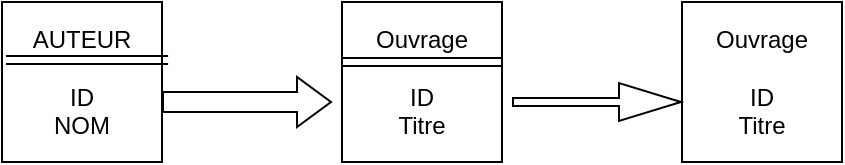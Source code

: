 <mxfile version="24.0.7" type="github">
  <diagram name="Page-1" id="ykiNEnTuw2QY9u_95re9">
    <mxGraphModel dx="1431" dy="566" grid="1" gridSize="10" guides="1" tooltips="1" connect="1" arrows="1" fold="1" page="1" pageScale="1" pageWidth="827" pageHeight="1169" math="0" shadow="0">
      <root>
        <mxCell id="0" />
        <mxCell id="1" parent="0" />
        <mxCell id="5bwlp3fkQHnYMmbedkra-3" value="&lt;div&gt;AUTEUR&lt;/div&gt;&lt;div&gt;&amp;nbsp;&lt;br&gt;&lt;/div&gt;&lt;div&gt;ID &lt;br&gt;&lt;/div&gt;&lt;div&gt;NOM &lt;br&gt;&lt;/div&gt;" style="whiteSpace=wrap;html=1;aspect=fixed;" vertex="1" parent="1">
          <mxGeometry x="70" y="240" width="80" height="80" as="geometry" />
        </mxCell>
        <mxCell id="5bwlp3fkQHnYMmbedkra-4" value="" style="shape=link;html=1;rounded=0;exitX=0.025;exitY=0.363;exitDx=0;exitDy=0;exitPerimeter=0;entryX=1.038;entryY=0.363;entryDx=0;entryDy=0;entryPerimeter=0;" edge="1" parent="1" source="5bwlp3fkQHnYMmbedkra-3" target="5bwlp3fkQHnYMmbedkra-3">
          <mxGeometry width="100" relative="1" as="geometry">
            <mxPoint x="170" y="280" as="sourcePoint" />
            <mxPoint x="260" y="280" as="targetPoint" />
          </mxGeometry>
        </mxCell>
        <mxCell id="5bwlp3fkQHnYMmbedkra-5" value="" style="shape=flexArrow;endArrow=classic;html=1;rounded=0;exitX=1.063;exitY=0.388;exitDx=0;exitDy=0;exitPerimeter=0;endWidth=14;endSize=5.33;" edge="1" parent="1">
          <mxGeometry width="50" height="50" relative="1" as="geometry">
            <mxPoint x="150.0" y="290.02" as="sourcePoint" />
            <mxPoint x="235" y="290" as="targetPoint" />
          </mxGeometry>
        </mxCell>
        <mxCell id="5bwlp3fkQHnYMmbedkra-6" value="&lt;div&gt;Ouvrage&lt;br&gt;&lt;/div&gt;&lt;div&gt;&amp;nbsp;&lt;br&gt;&lt;/div&gt;&lt;div&gt;ID &lt;br&gt;&lt;/div&gt;&lt;div&gt;Titre&lt;br&gt;&lt;/div&gt;" style="whiteSpace=wrap;html=1;aspect=fixed;" vertex="1" parent="1">
          <mxGeometry x="240" y="240" width="80" height="80" as="geometry" />
        </mxCell>
        <mxCell id="5bwlp3fkQHnYMmbedkra-7" value="&lt;div&gt;Ouvrage&lt;br&gt;&lt;/div&gt;&lt;div&gt;&amp;nbsp;&lt;br&gt;&lt;/div&gt;&lt;div&gt;ID &lt;br&gt;&lt;/div&gt;&lt;div&gt;Titre&lt;br&gt;&lt;/div&gt;" style="whiteSpace=wrap;html=1;aspect=fixed;" vertex="1" parent="1">
          <mxGeometry x="410" y="240" width="80" height="80" as="geometry" />
        </mxCell>
        <mxCell id="5bwlp3fkQHnYMmbedkra-8" value="" style="shape=flexArrow;endArrow=classic;html=1;rounded=0;exitX=1.063;exitY=0.388;exitDx=0;exitDy=0;exitPerimeter=0;endWidth=14;endSize=10;width=4;" edge="1" parent="1">
          <mxGeometry width="50" height="50" relative="1" as="geometry">
            <mxPoint x="325" y="290.02" as="sourcePoint" />
            <mxPoint x="410" y="290" as="targetPoint" />
          </mxGeometry>
        </mxCell>
        <mxCell id="5bwlp3fkQHnYMmbedkra-9" value="" style="shape=link;html=1;rounded=0;exitX=0.025;exitY=0.363;exitDx=0;exitDy=0;exitPerimeter=0;entryX=1.038;entryY=0.363;entryDx=0;entryDy=0;entryPerimeter=0;" edge="1" parent="1">
          <mxGeometry width="100" relative="1" as="geometry">
            <mxPoint x="239.5" y="270" as="sourcePoint" />
            <mxPoint x="320.5" y="270" as="targetPoint" />
          </mxGeometry>
        </mxCell>
      </root>
    </mxGraphModel>
  </diagram>
</mxfile>
